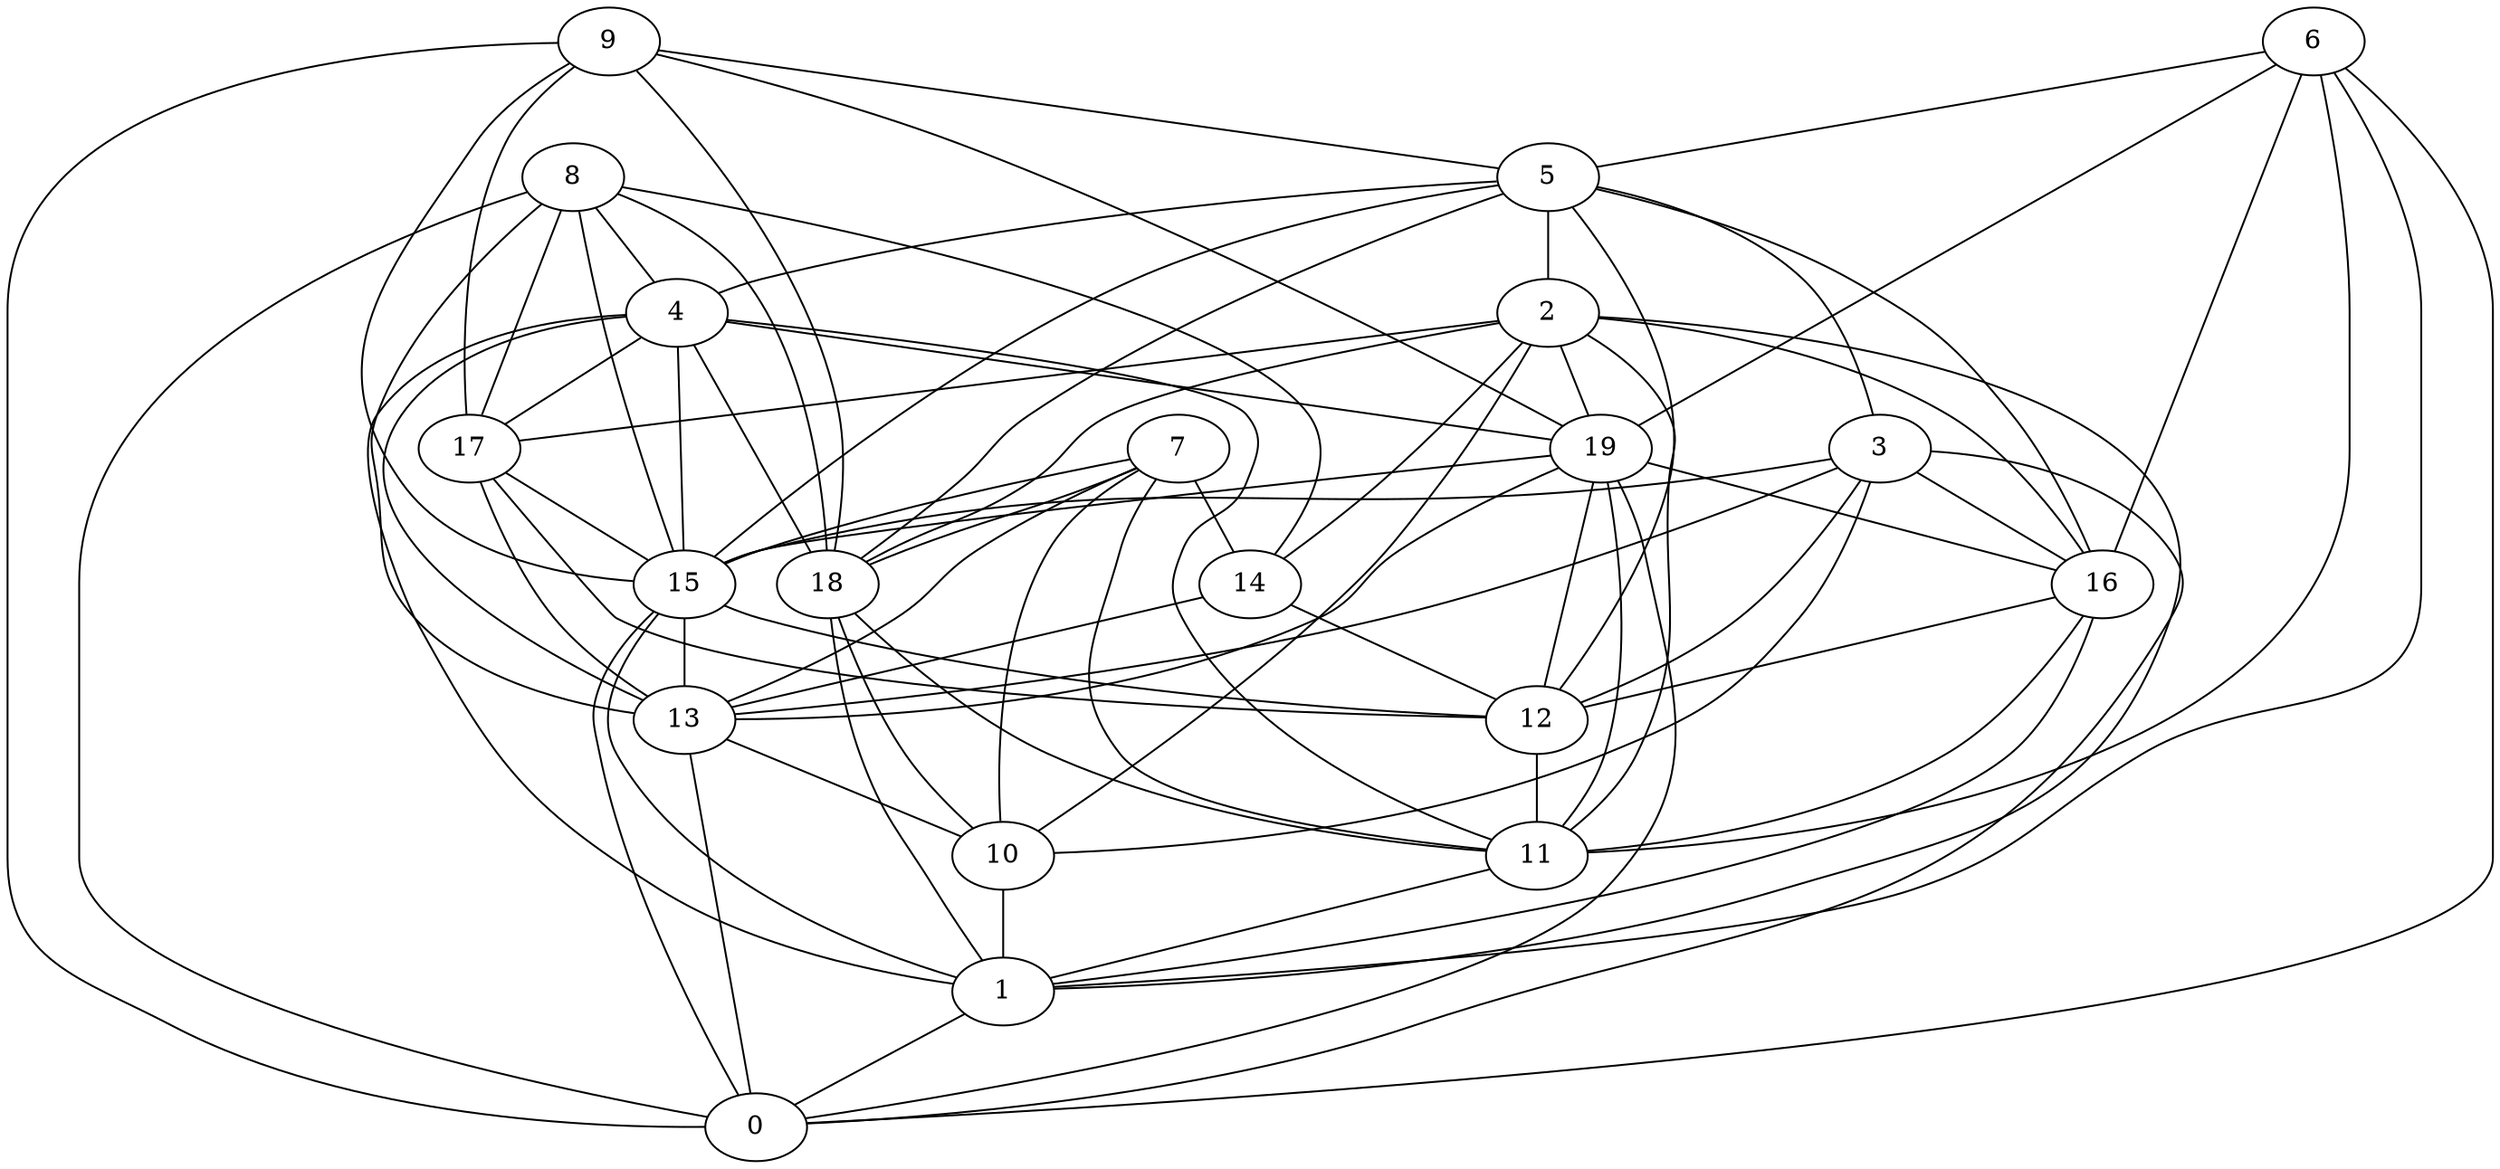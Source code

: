 digraph GG_graph {

subgraph G_graph {
edge [color = black]
"8" -> "0" [dir = none]
"3" -> "16" [dir = none]
"2" -> "18" [dir = none]
"4" -> "13" [dir = none]
"17" -> "12" [dir = none]
"7" -> "10" [dir = none]
"13" -> "0" [dir = none]
"15" -> "1" [dir = none]
"15" -> "13" [dir = none]
"10" -> "1" [dir = none]
"5" -> "3" [dir = none]
"5" -> "15" [dir = none]
"6" -> "1" [dir = none]
"19" -> "12" [dir = none]
"19" -> "15" [dir = none]
"18" -> "11" [dir = none]
"11" -> "1" [dir = none]
"14" -> "13" [dir = none]
"9" -> "0" [dir = none]
"15" -> "0" [dir = none]
"3" -> "13" [dir = none]
"7" -> "14" [dir = none]
"9" -> "19" [dir = none]
"7" -> "11" [dir = none]
"16" -> "11" [dir = none]
"5" -> "4" [dir = none]
"8" -> "15" [dir = none]
"19" -> "11" [dir = none]
"6" -> "11" [dir = none]
"2" -> "17" [dir = none]
"2" -> "1" [dir = none]
"4" -> "1" [dir = none]
"17" -> "13" [dir = none]
"6" -> "0" [dir = none]
"8" -> "14" [dir = none]
"5" -> "2" [dir = none]
"1" -> "0" [dir = none]
"4" -> "11" [dir = none]
"6" -> "16" [dir = none]
"4" -> "17" [dir = none]
"9" -> "17" [dir = none]
"4" -> "18" [dir = none]
"2" -> "16" [dir = none]
"6" -> "19" [dir = none]
"6" -> "5" [dir = none]
"4" -> "19" [dir = none]
"16" -> "1" [dir = none]
"2" -> "11" [dir = none]
"5" -> "16" [dir = none]
"3" -> "12" [dir = none]
"3" -> "10" [dir = none]
"7" -> "18" [dir = none]
"9" -> "18" [dir = none]
"3" -> "15" [dir = none]
"2" -> "19" [dir = none]
"19" -> "16" [dir = none]
"13" -> "10" [dir = none]
"5" -> "12" [dir = none]
"2" -> "10" [dir = none]
"8" -> "17" [dir = none]
"7" -> "15" [dir = none]
"8" -> "13" [dir = none]
"14" -> "12" [dir = none]
"12" -> "11" [dir = none]
"16" -> "12" [dir = none]
"8" -> "4" [dir = none]
"17" -> "15" [dir = none]
"18" -> "10" [dir = none]
"7" -> "13" [dir = none]
"5" -> "18" [dir = none]
"9" -> "15" [dir = none]
"4" -> "15" [dir = none]
"3" -> "0" [dir = none]
"9" -> "5" [dir = none]
"2" -> "14" [dir = none]
"18" -> "1" [dir = none]
"8" -> "18" [dir = none]
"19" -> "0" [dir = none]
"19" -> "13" [dir = none]
"15" -> "12" [dir = none]
}

}
